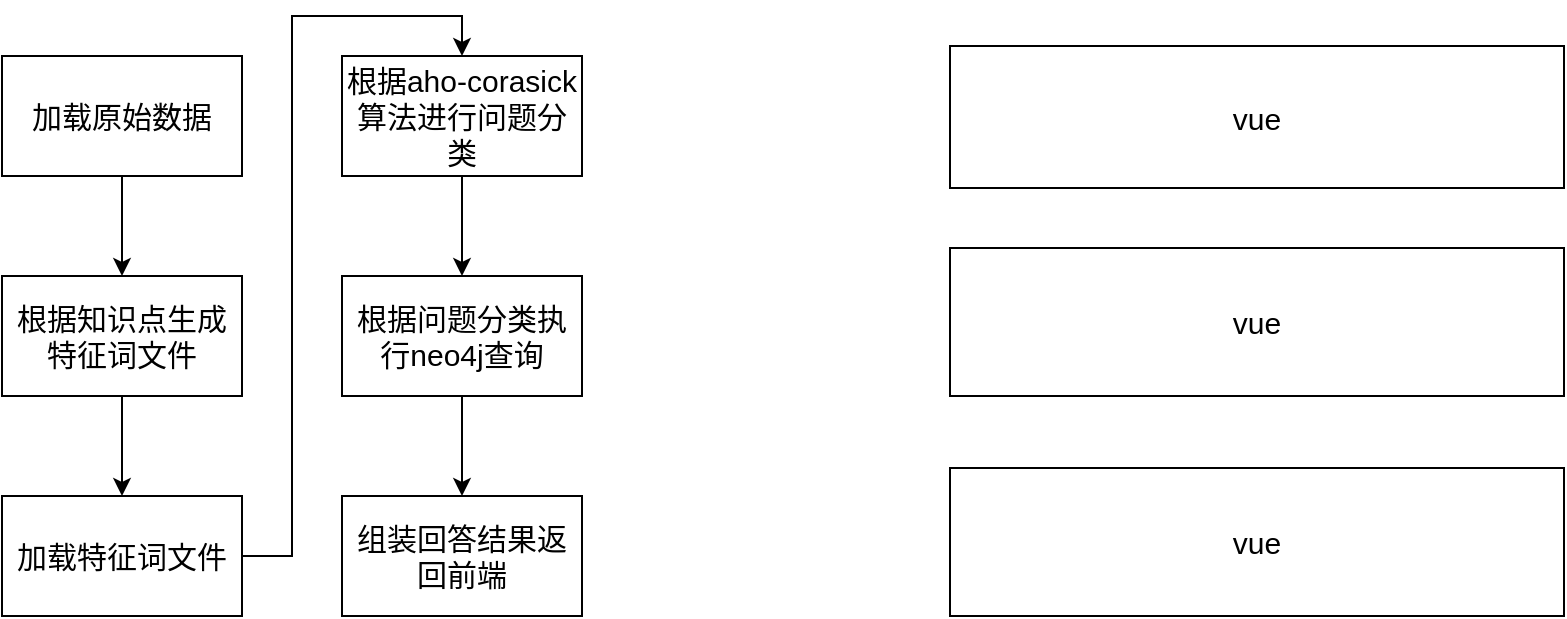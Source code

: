 <mxfile version="24.4.2" type="github">
  <diagram name="第 1 页" id="xd2-DBqmfvaIYT1nYGzt">
    <mxGraphModel dx="1020" dy="655" grid="0" gridSize="10" guides="1" tooltips="1" connect="1" arrows="1" fold="1" page="1" pageScale="1" pageWidth="827" pageHeight="1169" math="0" shadow="0">
      <root>
        <mxCell id="0" />
        <mxCell id="1" parent="0" />
        <mxCell id="MD2gJB0NFOTU7PyMnq_k-11" style="edgeStyle=orthogonalEdgeStyle;rounded=0;orthogonalLoop=1;jettySize=auto;html=1;exitX=0.5;exitY=1;exitDx=0;exitDy=0;entryX=0.5;entryY=0;entryDx=0;entryDy=0;" edge="1" parent="1" source="MD2gJB0NFOTU7PyMnq_k-1" target="MD2gJB0NFOTU7PyMnq_k-2">
          <mxGeometry relative="1" as="geometry" />
        </mxCell>
        <mxCell id="MD2gJB0NFOTU7PyMnq_k-1" value="根据aho-corasick算法进行问题分类" style="rounded=0;whiteSpace=wrap;html=1;fontSize=15;" vertex="1" parent="1">
          <mxGeometry x="199" y="104" width="120" height="60" as="geometry" />
        </mxCell>
        <mxCell id="MD2gJB0NFOTU7PyMnq_k-12" style="edgeStyle=orthogonalEdgeStyle;rounded=0;orthogonalLoop=1;jettySize=auto;html=1;exitX=0.5;exitY=1;exitDx=0;exitDy=0;entryX=0.5;entryY=0;entryDx=0;entryDy=0;" edge="1" parent="1" source="MD2gJB0NFOTU7PyMnq_k-2" target="MD2gJB0NFOTU7PyMnq_k-6">
          <mxGeometry relative="1" as="geometry" />
        </mxCell>
        <mxCell id="MD2gJB0NFOTU7PyMnq_k-2" value="根据问题分类执行neo4j查询" style="rounded=0;whiteSpace=wrap;html=1;fontSize=15;" vertex="1" parent="1">
          <mxGeometry x="199" y="214" width="120" height="60" as="geometry" />
        </mxCell>
        <mxCell id="MD2gJB0NFOTU7PyMnq_k-8" style="edgeStyle=orthogonalEdgeStyle;rounded=0;orthogonalLoop=1;jettySize=auto;html=1;exitX=0.5;exitY=1;exitDx=0;exitDy=0;entryX=0.5;entryY=0;entryDx=0;entryDy=0;" edge="1" parent="1" source="MD2gJB0NFOTU7PyMnq_k-3" target="MD2gJB0NFOTU7PyMnq_k-4">
          <mxGeometry relative="1" as="geometry" />
        </mxCell>
        <mxCell id="MD2gJB0NFOTU7PyMnq_k-3" value="加载原始数据" style="rounded=0;whiteSpace=wrap;html=1;fontSize=15;" vertex="1" parent="1">
          <mxGeometry x="29" y="104" width="120" height="60" as="geometry" />
        </mxCell>
        <mxCell id="MD2gJB0NFOTU7PyMnq_k-9" style="edgeStyle=orthogonalEdgeStyle;rounded=0;orthogonalLoop=1;jettySize=auto;html=1;exitX=0.5;exitY=1;exitDx=0;exitDy=0;entryX=0.5;entryY=0;entryDx=0;entryDy=0;" edge="1" parent="1" source="MD2gJB0NFOTU7PyMnq_k-4" target="MD2gJB0NFOTU7PyMnq_k-5">
          <mxGeometry relative="1" as="geometry" />
        </mxCell>
        <mxCell id="MD2gJB0NFOTU7PyMnq_k-4" value="根据知识点生成特征词文件" style="rounded=0;whiteSpace=wrap;html=1;fontSize=15;" vertex="1" parent="1">
          <mxGeometry x="29" y="214" width="120" height="60" as="geometry" />
        </mxCell>
        <mxCell id="MD2gJB0NFOTU7PyMnq_k-10" style="edgeStyle=orthogonalEdgeStyle;rounded=0;orthogonalLoop=1;jettySize=auto;html=1;exitX=1;exitY=0.5;exitDx=0;exitDy=0;entryX=0.5;entryY=0;entryDx=0;entryDy=0;" edge="1" parent="1" source="MD2gJB0NFOTU7PyMnq_k-5" target="MD2gJB0NFOTU7PyMnq_k-1">
          <mxGeometry relative="1" as="geometry" />
        </mxCell>
        <mxCell id="MD2gJB0NFOTU7PyMnq_k-5" value="加载特征词文件" style="rounded=0;whiteSpace=wrap;html=1;fontSize=15;" vertex="1" parent="1">
          <mxGeometry x="29" y="324" width="120" height="60" as="geometry" />
        </mxCell>
        <mxCell id="MD2gJB0NFOTU7PyMnq_k-6" value="组装回答结果返回前端" style="rounded=0;whiteSpace=wrap;html=1;fontSize=15;" vertex="1" parent="1">
          <mxGeometry x="199" y="324" width="120" height="60" as="geometry" />
        </mxCell>
        <mxCell id="MD2gJB0NFOTU7PyMnq_k-13" value="vue" style="rounded=0;whiteSpace=wrap;html=1;fontSize=15;" vertex="1" parent="1">
          <mxGeometry x="503" y="99" width="307" height="71" as="geometry" />
        </mxCell>
        <mxCell id="MD2gJB0NFOTU7PyMnq_k-14" value="vue" style="rounded=0;whiteSpace=wrap;html=1;fontSize=15;" vertex="1" parent="1">
          <mxGeometry x="503" y="200" width="307" height="74" as="geometry" />
        </mxCell>
        <mxCell id="MD2gJB0NFOTU7PyMnq_k-15" value="vue" style="rounded=0;whiteSpace=wrap;html=1;fontSize=15;" vertex="1" parent="1">
          <mxGeometry x="503" y="310" width="307" height="74" as="geometry" />
        </mxCell>
      </root>
    </mxGraphModel>
  </diagram>
</mxfile>

